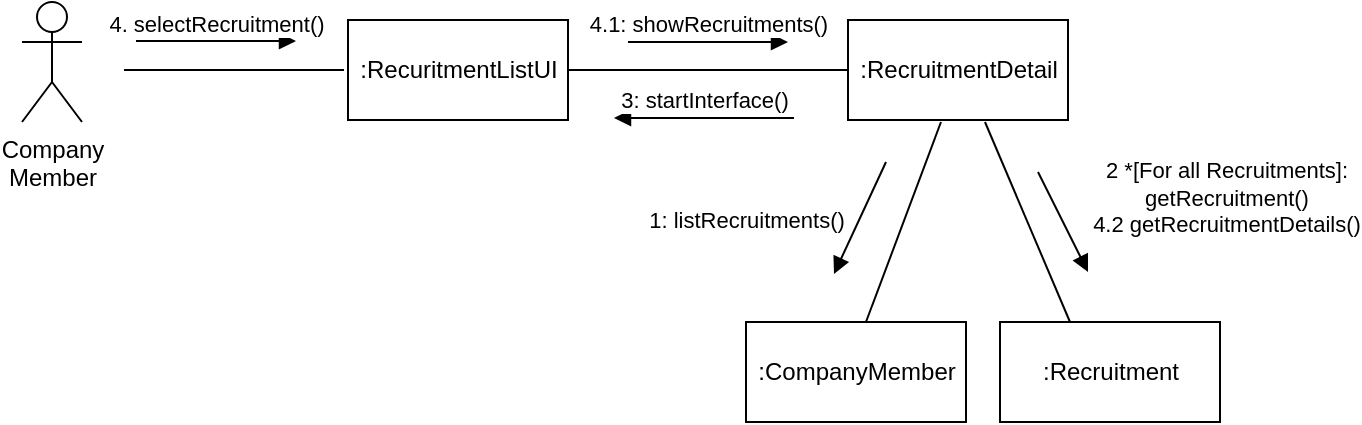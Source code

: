 <mxfile version="19.0.3" type="device"><diagram id="8Z5gYYbyoFlIuyBq0Jeh" name="페이지-1"><mxGraphModel dx="633" dy="615" grid="1" gridSize="10" guides="1" tooltips="1" connect="1" arrows="1" fold="1" page="1" pageScale="1" pageWidth="827" pageHeight="1169" math="0" shadow="0"><root><mxCell id="0"/><mxCell id="1" parent="0"/><mxCell id="CSxdSAIJ9Zss8eAmskAK-1" value="Company&lt;br&gt;Member" style="shape=umlActor;verticalLabelPosition=bottom;verticalAlign=top;html=1;outlineConnect=0;" parent="1" vertex="1"><mxGeometry x="90" y="300" width="30" height="60" as="geometry"/></mxCell><mxCell id="hGY-5e3kUkvAfo8KExsG-1" value=":RecuritmentListUI" style="html=1;" parent="1" vertex="1"><mxGeometry x="253" y="309" width="110" height="50" as="geometry"/></mxCell><mxCell id="nSMDLCERVWTE-jb6J0O2-1" value="4. selectRecruitment()" style="html=1;verticalAlign=bottom;endArrow=block;rounded=0;" parent="1" edge="1"><mxGeometry width="80" relative="1" as="geometry"><mxPoint x="147" y="319.5" as="sourcePoint"/><mxPoint x="227" y="319.5" as="targetPoint"/></mxGeometry></mxCell><mxCell id="nSMDLCERVWTE-jb6J0O2-2" value="" style="line;strokeWidth=1;fillColor=none;align=left;verticalAlign=middle;spacingTop=-1;spacingLeft=3;spacingRight=3;rotatable=0;labelPosition=right;points=[];portConstraint=eastwest;" parent="1" vertex="1"><mxGeometry x="141" y="330" width="110" height="8" as="geometry"/></mxCell><mxCell id="nSMDLCERVWTE-jb6J0O2-3" value=":RecruitmentDetail" style="html=1;" parent="1" vertex="1"><mxGeometry x="503" y="309" width="110" height="50" as="geometry"/></mxCell><mxCell id="nSMDLCERVWTE-jb6J0O2-4" value="" style="line;strokeWidth=1;fillColor=none;align=left;verticalAlign=middle;spacingTop=-1;spacingLeft=3;spacingRight=3;rotatable=0;labelPosition=right;points=[];portConstraint=eastwest;" parent="1" vertex="1"><mxGeometry x="363" y="330" width="140" height="8" as="geometry"/></mxCell><mxCell id="nSMDLCERVWTE-jb6J0O2-5" value=":CompanyMember" style="html=1;" parent="1" vertex="1"><mxGeometry x="452" y="460" width="110" height="50" as="geometry"/></mxCell><mxCell id="nSMDLCERVWTE-jb6J0O2-7" value="4.1: showRecruitments()" style="html=1;verticalAlign=bottom;endArrow=block;rounded=0;" parent="1" edge="1"><mxGeometry width="80" relative="1" as="geometry"><mxPoint x="393" y="320" as="sourcePoint"/><mxPoint x="473" y="320" as="targetPoint"/></mxGeometry></mxCell><mxCell id="nSMDLCERVWTE-jb6J0O2-8" value="1: listRecruitments()" style="html=1;verticalAlign=bottom;endArrow=block;rounded=0;" parent="1" edge="1"><mxGeometry x="1" y="-47" width="80" relative="1" as="geometry"><mxPoint x="522" y="380" as="sourcePoint"/><mxPoint x="496" y="436" as="targetPoint"/><mxPoint x="-1" y="2" as="offset"/></mxGeometry></mxCell><mxCell id="nSMDLCERVWTE-jb6J0O2-10" value="" style="endArrow=none;html=1;rounded=0;exitX=0.5;exitY=0;exitDx=0;exitDy=0;" parent="1" edge="1"><mxGeometry width="50" height="50" relative="1" as="geometry"><mxPoint x="512" y="460" as="sourcePoint"/><mxPoint x="549.5" y="360" as="targetPoint"/></mxGeometry></mxCell><mxCell id="ipoI9KI6QJHG94ybGnyp-3" value="3: startInterface()" style="html=1;verticalAlign=bottom;endArrow=block;rounded=0;entryX=0.9;entryY=0.82;entryDx=0;entryDy=0;entryPerimeter=0;" parent="1" edge="1"><mxGeometry width="80" relative="1" as="geometry"><mxPoint x="476" y="358" as="sourcePoint"/><mxPoint x="386" y="358" as="targetPoint"/></mxGeometry></mxCell><mxCell id="ipoI9KI6QJHG94ybGnyp-4" value="" style="endArrow=none;html=1;rounded=0;" parent="1" edge="1"><mxGeometry width="50" height="50" relative="1" as="geometry"><mxPoint x="614" y="460" as="sourcePoint"/><mxPoint x="571.5" y="360" as="targetPoint"/></mxGeometry></mxCell><mxCell id="ipoI9KI6QJHG94ybGnyp-5" value=":Recruitment" style="html=1;" parent="1" vertex="1"><mxGeometry x="579" y="460" width="110" height="50" as="geometry"/></mxCell><mxCell id="ipoI9KI6QJHG94ybGnyp-6" value="2 *[For all Recruitments]:&lt;br&gt;getRecruitment()&lt;br&gt;4.2 getRecruitmentDetails()" style="html=1;verticalAlign=bottom;endArrow=block;rounded=0;" parent="1" edge="1"><mxGeometry x="1" y="71" width="80" relative="1" as="geometry"><mxPoint x="598" y="385" as="sourcePoint"/><mxPoint x="623" y="435" as="targetPoint"/><mxPoint x="5" y="17" as="offset"/></mxGeometry></mxCell></root></mxGraphModel></diagram></mxfile>